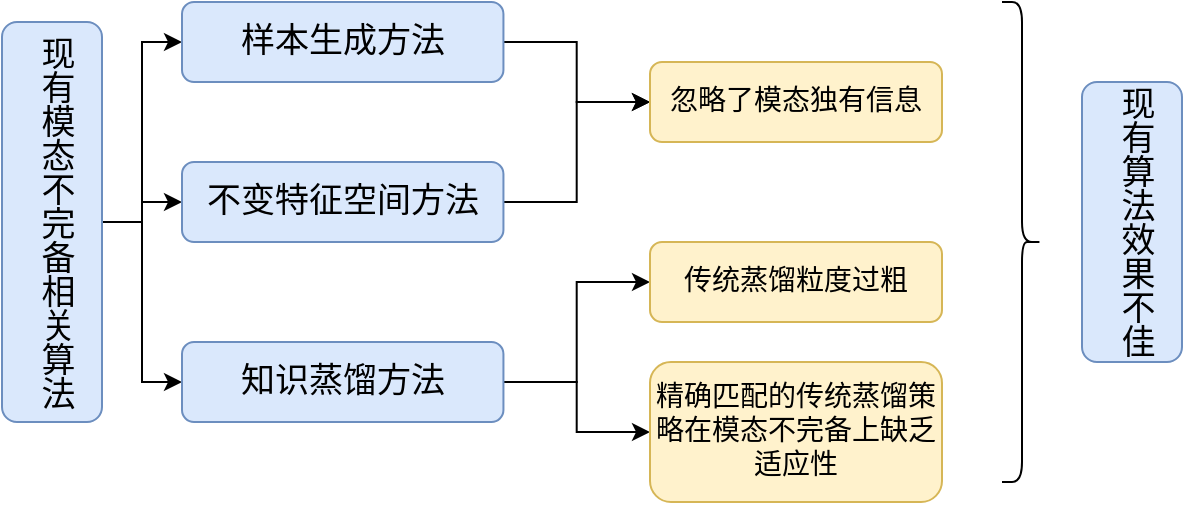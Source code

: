 <mxfile version="24.4.0" type="github">
  <diagram name="第 1 页" id="Zz-yE3sN_qA-QzTztnrS">
    <mxGraphModel dx="863" dy="483" grid="1" gridSize="10" guides="1" tooltips="1" connect="1" arrows="1" fold="1" page="1" pageScale="1" pageWidth="827" pageHeight="1169" background="#ffffff" math="1" shadow="0">
      <root>
        <mxCell id="0" />
        <mxCell id="1" parent="0" />
        <mxCell id="M6vuR5I6lieMZLp6jPxb-32" style="edgeStyle=orthogonalEdgeStyle;rounded=0;orthogonalLoop=1;jettySize=auto;html=1;entryX=0;entryY=0.5;entryDx=0;entryDy=0;" parent="1" source="M6vuR5I6lieMZLp6jPxb-1" target="M6vuR5I6lieMZLp6jPxb-2" edge="1">
          <mxGeometry relative="1" as="geometry" />
        </mxCell>
        <mxCell id="M6vuR5I6lieMZLp6jPxb-33" style="edgeStyle=orthogonalEdgeStyle;rounded=0;orthogonalLoop=1;jettySize=auto;html=1;entryX=0;entryY=0.5;entryDx=0;entryDy=0;" parent="1" source="M6vuR5I6lieMZLp6jPxb-1" target="M6vuR5I6lieMZLp6jPxb-3" edge="1">
          <mxGeometry relative="1" as="geometry" />
        </mxCell>
        <mxCell id="M6vuR5I6lieMZLp6jPxb-34" style="edgeStyle=orthogonalEdgeStyle;rounded=0;orthogonalLoop=1;jettySize=auto;html=1;entryX=0;entryY=0.5;entryDx=0;entryDy=0;" parent="1" source="M6vuR5I6lieMZLp6jPxb-1" target="M6vuR5I6lieMZLp6jPxb-4" edge="1">
          <mxGeometry relative="1" as="geometry" />
        </mxCell>
        <mxCell id="M6vuR5I6lieMZLp6jPxb-1" value="&lt;font style=&quot;font-size: 17px;&quot; face=&quot;宋体&quot;&gt;现有模态不完备相关算法&lt;/font&gt;" style="rounded=1;whiteSpace=wrap;html=1;fillColor=#dae8fc;strokeColor=#6c8ebf;direction=south;textDirection=vertical-lr;" parent="1" vertex="1">
          <mxGeometry x="90" y="180" width="50" height="200" as="geometry" />
        </mxCell>
        <mxCell id="M6vuR5I6lieMZLp6jPxb-11" style="edgeStyle=orthogonalEdgeStyle;rounded=0;orthogonalLoop=1;jettySize=auto;html=1;entryX=0;entryY=0.5;entryDx=0;entryDy=0;" parent="1" source="M6vuR5I6lieMZLp6jPxb-2" target="M6vuR5I6lieMZLp6jPxb-8" edge="1">
          <mxGeometry relative="1" as="geometry" />
        </mxCell>
        <mxCell id="M6vuR5I6lieMZLp6jPxb-2" value="&lt;font style=&quot;font-size: 17px;&quot; face=&quot;宋体&quot;&gt;样本生成方法&lt;/font&gt;" style="rounded=1;whiteSpace=wrap;html=1;fillColor=#dae8fc;strokeColor=#6c8ebf;" parent="1" vertex="1">
          <mxGeometry x="180" y="170" width="160.72" height="40" as="geometry" />
        </mxCell>
        <mxCell id="M6vuR5I6lieMZLp6jPxb-10" style="edgeStyle=orthogonalEdgeStyle;rounded=0;orthogonalLoop=1;jettySize=auto;html=1;entryX=0;entryY=0.5;entryDx=0;entryDy=0;" parent="1" source="M6vuR5I6lieMZLp6jPxb-3" target="M6vuR5I6lieMZLp6jPxb-8" edge="1">
          <mxGeometry relative="1" as="geometry" />
        </mxCell>
        <mxCell id="M6vuR5I6lieMZLp6jPxb-3" value="&lt;span style=&quot;line-height: 150%;&quot;&gt;&lt;font style=&quot;font-size: 17px;&quot; face=&quot;宋体&quot;&gt;不变特征空间方法&lt;/font&gt;&lt;/span&gt;" style="rounded=1;whiteSpace=wrap;html=1;fillColor=#dae8fc;strokeColor=#6c8ebf;" parent="1" vertex="1">
          <mxGeometry x="180" y="250" width="160.72" height="40" as="geometry" />
        </mxCell>
        <mxCell id="M6vuR5I6lieMZLp6jPxb-13" style="edgeStyle=orthogonalEdgeStyle;rounded=0;orthogonalLoop=1;jettySize=auto;html=1;entryX=0;entryY=0.5;entryDx=0;entryDy=0;" parent="1" source="M6vuR5I6lieMZLp6jPxb-4" target="M6vuR5I6lieMZLp6jPxb-14" edge="1">
          <mxGeometry relative="1" as="geometry">
            <mxPoint x="420" y="320" as="targetPoint" />
          </mxGeometry>
        </mxCell>
        <mxCell id="M6vuR5I6lieMZLp6jPxb-16" style="edgeStyle=orthogonalEdgeStyle;rounded=0;orthogonalLoop=1;jettySize=auto;html=1;entryX=0;entryY=0.5;entryDx=0;entryDy=0;" parent="1" source="M6vuR5I6lieMZLp6jPxb-4" target="M6vuR5I6lieMZLp6jPxb-15" edge="1">
          <mxGeometry relative="1" as="geometry" />
        </mxCell>
        <mxCell id="M6vuR5I6lieMZLp6jPxb-4" value="&lt;font style=&quot;font-size: 17px;&quot; face=&quot;宋体&quot;&gt;知识蒸馏方法&lt;/font&gt;" style="rounded=1;whiteSpace=wrap;html=1;fillColor=#dae8fc;strokeColor=#6c8ebf;" parent="1" vertex="1">
          <mxGeometry x="180" y="340" width="160.72" height="40" as="geometry" />
        </mxCell>
        <mxCell id="M6vuR5I6lieMZLp6jPxb-8" value="&lt;font face=&quot;宋体&quot;&gt;&lt;span style=&quot;font-size: 14px;&quot;&gt;忽略了模态独有信息&lt;/span&gt;&lt;/font&gt;" style="rounded=1;whiteSpace=wrap;html=1;fillColor=#fff2cc;strokeColor=#d6b656;" parent="1" vertex="1">
          <mxGeometry x="414" y="200" width="146" height="40" as="geometry" />
        </mxCell>
        <mxCell id="M6vuR5I6lieMZLp6jPxb-12" style="edgeStyle=orthogonalEdgeStyle;rounded=0;orthogonalLoop=1;jettySize=auto;html=1;exitX=0.5;exitY=1;exitDx=0;exitDy=0;" parent="1" source="M6vuR5I6lieMZLp6jPxb-8" target="M6vuR5I6lieMZLp6jPxb-8" edge="1">
          <mxGeometry relative="1" as="geometry" />
        </mxCell>
        <mxCell id="M6vuR5I6lieMZLp6jPxb-14" value="&lt;font face=&quot;宋体&quot;&gt;&lt;span style=&quot;font-size: 14px;&quot;&gt;传统蒸馏粒度过粗&lt;/span&gt;&lt;/font&gt;" style="rounded=1;whiteSpace=wrap;html=1;fillColor=#fff2cc;strokeColor=#d6b656;" parent="1" vertex="1">
          <mxGeometry x="414" y="290" width="146" height="40" as="geometry" />
        </mxCell>
        <mxCell id="M6vuR5I6lieMZLp6jPxb-15" value="&lt;font face=&quot;宋体&quot;&gt;&lt;span style=&quot;font-size: 14px;&quot;&gt;精确匹配的传统蒸馏策略在模态不完备上缺乏适应性&lt;/span&gt;&lt;/font&gt;" style="rounded=1;whiteSpace=wrap;html=1;fillColor=#fff2cc;strokeColor=#d6b656;" parent="1" vertex="1">
          <mxGeometry x="414" y="350" width="146" height="70" as="geometry" />
        </mxCell>
        <mxCell id="M6vuR5I6lieMZLp6jPxb-17" value="&lt;font style=&quot;font-size: 17px;&quot; face=&quot;宋体&quot;&gt;现有算法效果不佳&lt;/font&gt;" style="rounded=1;whiteSpace=wrap;html=1;fillColor=#dae8fc;strokeColor=#6c8ebf;direction=south;textDirection=vertical-lr;" parent="1" vertex="1">
          <mxGeometry x="630" y="210" width="50" height="140" as="geometry" />
        </mxCell>
        <mxCell id="M6vuR5I6lieMZLp6jPxb-28" value="" style="shape=curlyBracket;whiteSpace=wrap;html=1;rounded=1;flipH=1;labelPosition=right;verticalLabelPosition=middle;align=left;verticalAlign=middle;size=0.5;" parent="1" vertex="1">
          <mxGeometry x="590" y="170" width="20" height="240" as="geometry" />
        </mxCell>
      </root>
    </mxGraphModel>
  </diagram>
</mxfile>
